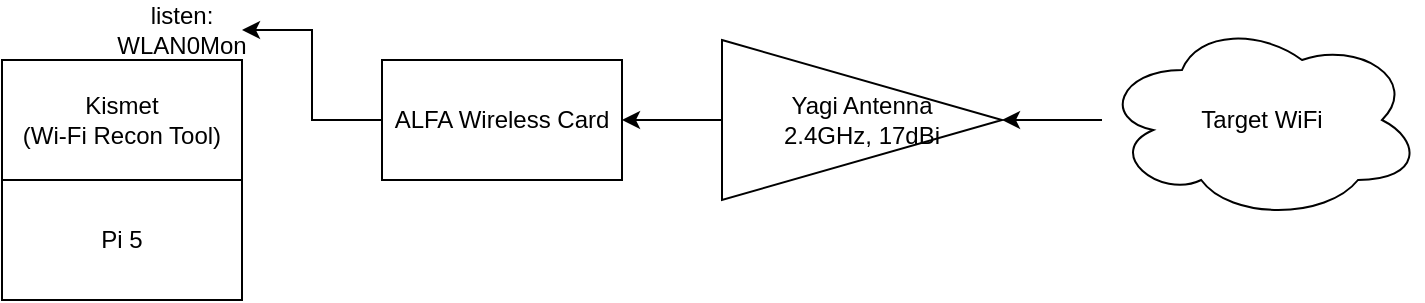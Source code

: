 <mxfile version="26.2.12">
  <diagram name="Page-1" id="5P9SGLe7xmmDswDCM_jk">
    <mxGraphModel dx="1428" dy="791" grid="1" gridSize="10" guides="1" tooltips="1" connect="1" arrows="1" fold="1" page="1" pageScale="1" pageWidth="850" pageHeight="1100" math="0" shadow="0">
      <root>
        <mxCell id="0" />
        <mxCell id="1" parent="0" />
        <mxCell id="Mcc6nPUHiSrDEOGoby0x-10" value="" style="edgeStyle=orthogonalEdgeStyle;rounded=0;orthogonalLoop=1;jettySize=auto;html=1;" edge="1" parent="1" source="Mcc6nPUHiSrDEOGoby0x-1" target="Mcc6nPUHiSrDEOGoby0x-2">
          <mxGeometry relative="1" as="geometry" />
        </mxCell>
        <mxCell id="Mcc6nPUHiSrDEOGoby0x-1" value="Target WiFi" style="ellipse;shape=cloud;whiteSpace=wrap;html=1;" vertex="1" parent="1">
          <mxGeometry x="630" y="330" width="160" height="100" as="geometry" />
        </mxCell>
        <mxCell id="Mcc6nPUHiSrDEOGoby0x-11" value="" style="edgeStyle=orthogonalEdgeStyle;rounded=0;orthogonalLoop=1;jettySize=auto;html=1;" edge="1" parent="1" source="Mcc6nPUHiSrDEOGoby0x-2" target="Mcc6nPUHiSrDEOGoby0x-4">
          <mxGeometry relative="1" as="geometry" />
        </mxCell>
        <mxCell id="Mcc6nPUHiSrDEOGoby0x-2" value="Yagi Antenna&lt;div&gt;2.4GHz, 17dBi&lt;/div&gt;" style="triangle;whiteSpace=wrap;html=1;" vertex="1" parent="1">
          <mxGeometry x="440" y="340" width="140" height="80" as="geometry" />
        </mxCell>
        <mxCell id="Mcc6nPUHiSrDEOGoby0x-13" value="" style="edgeStyle=orthogonalEdgeStyle;rounded=0;orthogonalLoop=1;jettySize=auto;html=1;" edge="1" parent="1" source="Mcc6nPUHiSrDEOGoby0x-4" target="Mcc6nPUHiSrDEOGoby0x-8">
          <mxGeometry relative="1" as="geometry" />
        </mxCell>
        <mxCell id="Mcc6nPUHiSrDEOGoby0x-4" value="ALFA Wireless Card" style="rounded=0;whiteSpace=wrap;html=1;" vertex="1" parent="1">
          <mxGeometry x="270" y="350" width="120" height="60" as="geometry" />
        </mxCell>
        <mxCell id="Mcc6nPUHiSrDEOGoby0x-7" value="Kismet&lt;div&gt;(Wi-Fi Recon Tool)&lt;/div&gt;" style="rounded=0;whiteSpace=wrap;html=1;" vertex="1" parent="1">
          <mxGeometry x="80" y="350" width="120" height="60" as="geometry" />
        </mxCell>
        <mxCell id="Mcc6nPUHiSrDEOGoby0x-8" value="listen: WLAN0Mon" style="text;html=1;align=center;verticalAlign=middle;whiteSpace=wrap;rounded=0;" vertex="1" parent="1">
          <mxGeometry x="140" y="320" width="60" height="30" as="geometry" />
        </mxCell>
        <mxCell id="Mcc6nPUHiSrDEOGoby0x-14" value="Pi 5" style="rounded=0;whiteSpace=wrap;html=1;" vertex="1" parent="1">
          <mxGeometry x="80" y="410" width="120" height="60" as="geometry" />
        </mxCell>
      </root>
    </mxGraphModel>
  </diagram>
</mxfile>
